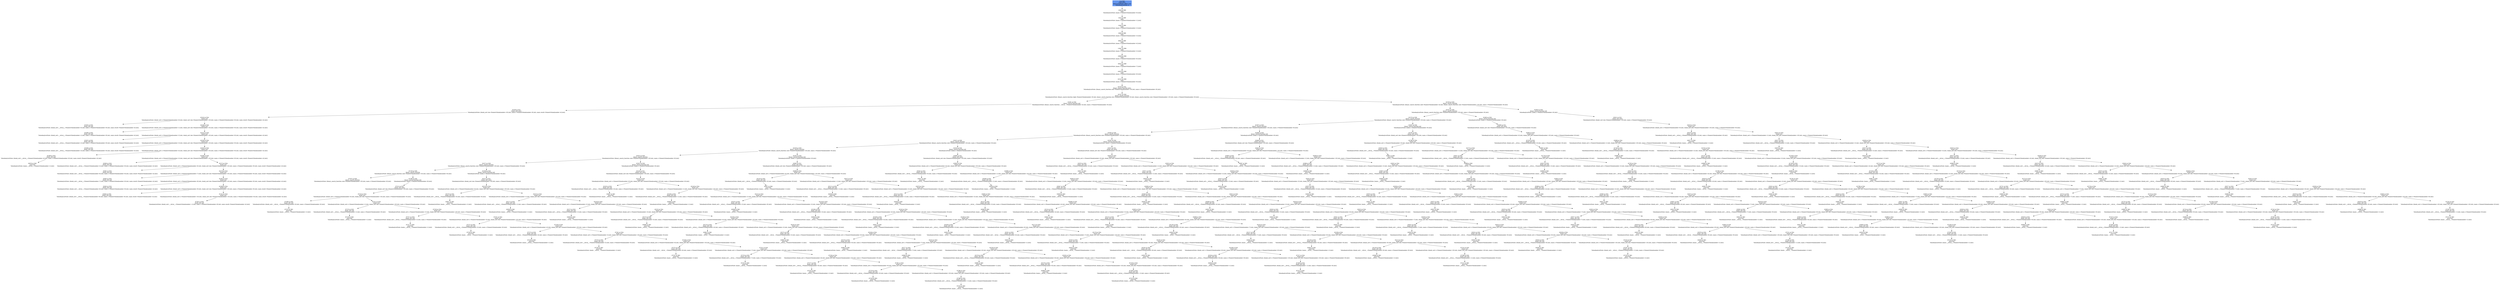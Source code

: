 digraph ARG {
node [style="filled" shape="box" color="white"]
4 [fillcolor="cornflowerblue" label="4 @ N63\nmain entry\nAbstractionState: ABS0: true\n ValueAnalysisState: []\n" id="4"]
1004 [label="1004 @ N89\nmain\nValueAnalysisState: [main::i=NumericValue[number=0] (int)]\n" id="1004"]
2432 [label="2432 @ N89\nmain\nValueAnalysisState: [main::i=NumericValue[number=1] (int)]\n" id="2432"]
3340 [label="3340 @ N89\nmain\nValueAnalysisState: [main::i=NumericValue[number=2] (int)]\n" id="3340"]
5094 [label="5094 @ N89\nmain\nValueAnalysisState: [main::i=NumericValue[number=3] (int)]\n" id="5094"]
8093 [label="8093 @ N89\nmain\nValueAnalysisState: [main::i=NumericValue[number=4] (int)]\n" id="8093"]
12847 [label="12847 @ N89\nmain\nValueAnalysisState: [main::i=NumericValue[number=5] (int)]\n" id="12847"]
19938 [label="19938 @ N89\nmain\nValueAnalysisState: [main::i=NumericValue[number=6] (int)]\n" id="19938"]
30032 [label="30032 @ N89\nmain\nValueAnalysisState: [main::i=NumericValue[number=7] (int)]\n" id="30032"]
43879 [label="43879 @ N89\nmain\nValueAnalysisState: [main::i=NumericValue[number=8] (int)]\n" id="43879"]
62313 [label="62313 @ N89\nmain\nValueAnalysisState: [main::i=NumericValue[number=9] (int)]\n" id="62313"]
62316 [label="62316 @ N31\nbinary_search_function entry\nValueAnalysisState: [binary_search_function::size=NumericValue[number=10] (int), main::i=NumericValue[number=9] (int)]\n" id="62316"]
62321 [label="62321 @ N36\nbinary_search_function\nValueAnalysisState: [binary_search_function::high=NumericValue[number=9] (int), binary_search_function::low=NumericValue[number=0] (int), binary_search_function::size=NumericValue[number=10] (int), main::i=NumericValue[number=9] (int)]\n" id="62321"]
62491 [label="62491 @ N30\nbinary_search_function exit\nValueAnalysisState: [binary_search_function::__retval__=NumericValue[number=4] (int), main::i=NumericValue[number=9] (int)]\n" id="62491"]
62540 [label="62540 @ N51\ndumb_sort entry\nValueAnalysisState: [dumb_sort::len=NumericValue[number=10] (int), main::i=NumericValue[number=9] (int), main::result=NumericValue[number=4] (int)]\n" id="62540"]
62543 [label="62543 @ N54\ndumb_sort\nValueAnalysisState: [dumb_sort::i=NumericValue[number=0] (int), dumb_sort::len=NumericValue[number=10] (int), main::i=NumericValue[number=9] (int), main::result=NumericValue[number=4] (int)]\n" id="62543"]
62595 [label="62595 @ N50\ndumb_sort exit\nValueAnalysisState: [dumb_sort::__retval__=NumericValue[number=0] (int), main::i=NumericValue[number=9] (int), main::result=NumericValue[number=4] (int)]\n" id="62595"]
62548 [label="62548 @ N54\ndumb_sort\nValueAnalysisState: [dumb_sort::i=NumericValue[number=1] (int), dumb_sort::len=NumericValue[number=10] (int), main::i=NumericValue[number=9] (int), main::result=NumericValue[number=4] (int)]\n" id="62548"]
62596 [label="62596 @ N50\ndumb_sort exit\nValueAnalysisState: [dumb_sort::__retval__=NumericValue[number=1] (int), main::i=NumericValue[number=9] (int), main::result=NumericValue[number=4] (int)]\n" id="62596"]
62553 [label="62553 @ N54\ndumb_sort\nValueAnalysisState: [dumb_sort::i=NumericValue[number=2] (int), dumb_sort::len=NumericValue[number=10] (int), main::i=NumericValue[number=9] (int), main::result=NumericValue[number=4] (int)]\n" id="62553"]
62597 [label="62597 @ N50\ndumb_sort exit\nValueAnalysisState: [dumb_sort::__retval__=NumericValue[number=2] (int), main::i=NumericValue[number=9] (int), main::result=NumericValue[number=4] (int)]\n" id="62597"]
62558 [label="62558 @ N54\ndumb_sort\nValueAnalysisState: [dumb_sort::i=NumericValue[number=3] (int), dumb_sort::len=NumericValue[number=10] (int), main::i=NumericValue[number=9] (int), main::result=NumericValue[number=4] (int)]\n" id="62558"]
62598 [label="62598 @ N50\ndumb_sort exit\nValueAnalysisState: [dumb_sort::__retval__=NumericValue[number=3] (int), main::i=NumericValue[number=9] (int), main::result=NumericValue[number=4] (int)]\n" id="62598"]
62563 [label="62563 @ N54\ndumb_sort\nValueAnalysisState: [dumb_sort::i=NumericValue[number=4] (int), dumb_sort::len=NumericValue[number=10] (int), main::i=NumericValue[number=9] (int), main::result=NumericValue[number=4] (int)]\n" id="62563"]
62599 [label="62599 @ N50\ndumb_sort exit\nValueAnalysisState: [dumb_sort::__retval__=NumericValue[number=4] (int), main::i=NumericValue[number=9] (int), main::result=NumericValue[number=4] (int)]\n" id="62599"]
63876 [label="63876 @ N62\nmain exit\nValueAnalysisState: [main::__retval__=NumericValue[number=1] (int)]\n" id="63876"]
62568 [label="62568 @ N54\ndumb_sort\nValueAnalysisState: [dumb_sort::i=NumericValue[number=5] (int), dumb_sort::len=NumericValue[number=10] (int), main::i=NumericValue[number=9] (int), main::result=NumericValue[number=4] (int)]\n" id="62568"]
62600 [label="62600 @ N50\ndumb_sort exit\nValueAnalysisState: [dumb_sort::__retval__=NumericValue[number=5] (int), main::i=NumericValue[number=9] (int), main::result=NumericValue[number=4] (int)]\n" id="62600"]
62573 [label="62573 @ N54\ndumb_sort\nValueAnalysisState: [dumb_sort::i=NumericValue[number=6] (int), dumb_sort::len=NumericValue[number=10] (int), main::i=NumericValue[number=9] (int), main::result=NumericValue[number=4] (int)]\n" id="62573"]
62601 [label="62601 @ N50\ndumb_sort exit\nValueAnalysisState: [dumb_sort::__retval__=NumericValue[number=6] (int), main::i=NumericValue[number=9] (int), main::result=NumericValue[number=4] (int)]\n" id="62601"]
62578 [label="62578 @ N54\ndumb_sort\nValueAnalysisState: [dumb_sort::i=NumericValue[number=7] (int), dumb_sort::len=NumericValue[number=10] (int), main::i=NumericValue[number=9] (int), main::result=NumericValue[number=4] (int)]\n" id="62578"]
62602 [label="62602 @ N50\ndumb_sort exit\nValueAnalysisState: [dumb_sort::__retval__=NumericValue[number=7] (int), main::i=NumericValue[number=9] (int), main::result=NumericValue[number=4] (int)]\n" id="62602"]
62583 [label="62583 @ N54\ndumb_sort\nValueAnalysisState: [dumb_sort::i=NumericValue[number=8] (int), dumb_sort::len=NumericValue[number=10] (int), main::i=NumericValue[number=9] (int), main::result=NumericValue[number=4] (int)]\n" id="62583"]
62603 [label="62603 @ N50\ndumb_sort exit\nValueAnalysisState: [dumb_sort::__retval__=NumericValue[number=8] (int), main::i=NumericValue[number=9] (int), main::result=NumericValue[number=4] (int)]\n" id="62603"]
62588 [label="62588 @ N54\ndumb_sort\nValueAnalysisState: [dumb_sort::i=NumericValue[number=9] (int), dumb_sort::len=NumericValue[number=10] (int), main::i=NumericValue[number=9] (int), main::result=NumericValue[number=4] (int)]\n" id="62588"]
62604 [label="62604 @ N50\ndumb_sort exit\nValueAnalysisState: [dumb_sort::__retval__=NumericValue[number=9] (int), main::i=NumericValue[number=9] (int), main::result=NumericValue[number=4] (int)]\n" id="62604"]
87241 [label="87241 @ N54\ndumb_sort\nValueAnalysisState: [dumb_sort::i=NumericValue[number=10] (int), dumb_sort::len=NumericValue[number=10] (int), main::i=NumericValue[number=9] (int), main::result=NumericValue[number=4] (int)]\n" id="87241"]
87281 [label="87281 @ N50\ndumb_sort exit\nValueAnalysisState: [dumb_sort::__retval__=NumericValue[number=-1] (int), main::i=NumericValue[number=9] (int), main::result=NumericValue[number=4] (int)]\n" id="87281"]
62336 [label="62336 @ N36\nbinary_search_function\nValueAnalysisState: [binary_search_function::mid=NumericValue[number=4] (int), binary_search_function::size=NumericValue[number=10] (int), main::i=NumericValue[number=9] (int)]\n" id="62336"]
62353 [label="62353 @ N36\nbinary_search_function\nValueAnalysisState: [binary_search_function::size=NumericValue[number=10] (int), main::i=NumericValue[number=9] (int)]\n" id="62353"]
62370 [label="62370 @ N36\nbinary_search_function\nValueAnalysisState: [binary_search_function::size=NumericValue[number=10] (int), main::i=NumericValue[number=9] (int)]\n" id="62370"]
62387 [label="62387 @ N36\nbinary_search_function\nValueAnalysisState: [binary_search_function::size=NumericValue[number=10] (int), main::i=NumericValue[number=9] (int)]\n" id="62387"]
62404 [label="62404 @ N36\nbinary_search_function\nValueAnalysisState: [binary_search_function::size=NumericValue[number=10] (int), main::i=NumericValue[number=9] (int)]\n" id="62404"]
62421 [label="62421 @ N36\nbinary_search_function\nValueAnalysisState: [binary_search_function::size=NumericValue[number=10] (int), main::i=NumericValue[number=9] (int)]\n" id="62421"]
62438 [label="62438 @ N36\nbinary_search_function\nValueAnalysisState: [binary_search_function::size=NumericValue[number=10] (int), main::i=NumericValue[number=9] (int)]\n" id="62438"]
62455 [label="62455 @ N36\nbinary_search_function\nValueAnalysisState: [binary_search_function::size=NumericValue[number=10] (int), main::i=NumericValue[number=9] (int)]\n" id="62455"]
62472 [label="62472 @ N36\nbinary_search_function\nValueAnalysisState: [binary_search_function::size=NumericValue[number=10] (int), main::i=NumericValue[number=9] (int)]\n" id="62472"]
87239 [label="87239 @ N36\nbinary_search_function\nValueAnalysisState: [binary_search_function::size=NumericValue[number=10] (int), main::i=NumericValue[number=9] (int)]\n" id="87239"]
87297 [label="87297 @ N36\nbinary_search_function\nValueAnalysisState: [binary_search_function::size=NumericValue[number=10] (int), main::i=NumericValue[number=9] (int)]\n" id="87297"]
87299 [label="87299 @ N30\nbinary_search_function exit\nValueAnalysisState: [main::i=NumericValue[number=9] (int)]\n" id="87299"]
87313 [label="87313 @ N51\ndumb_sort entry\nValueAnalysisState: [dumb_sort::len=NumericValue[number=10] (int), main::i=NumericValue[number=9] (int)]\n" id="87313"]
87316 [label="87316 @ N54\ndumb_sort\nValueAnalysisState: [dumb_sort::i=NumericValue[number=0] (int), dumb_sort::len=NumericValue[number=10] (int), main::i=NumericValue[number=9] (int)]\n" id="87316"]
87369 [label="87369 @ N50\ndumb_sort exit\nValueAnalysisState: [dumb_sort::__retval__=NumericValue[number=0] (int), main::i=NumericValue[number=9] (int)]\n" id="87369"]
87525 [label="87525 @ N62\nmain exit\nValueAnalysisState: [main::__retval__=NumericValue[number=1] (int)]\n" id="87525"]
87321 [label="87321 @ N54\ndumb_sort\nValueAnalysisState: [dumb_sort::i=NumericValue[number=1] (int), dumb_sort::len=NumericValue[number=10] (int), main::i=NumericValue[number=9] (int)]\n" id="87321"]
87370 [label="87370 @ N50\ndumb_sort exit\nValueAnalysisState: [dumb_sort::__retval__=NumericValue[number=1] (int), main::i=NumericValue[number=9] (int)]\n" id="87370"]
87526 [label="87526 @ N62\nmain exit\nValueAnalysisState: [main::__retval__=NumericValue[number=1] (int)]\n" id="87526"]
87326 [label="87326 @ N54\ndumb_sort\nValueAnalysisState: [dumb_sort::i=NumericValue[number=2] (int), dumb_sort::len=NumericValue[number=10] (int), main::i=NumericValue[number=9] (int)]\n" id="87326"]
87371 [label="87371 @ N50\ndumb_sort exit\nValueAnalysisState: [dumb_sort::__retval__=NumericValue[number=2] (int), main::i=NumericValue[number=9] (int)]\n" id="87371"]
87527 [label="87527 @ N62\nmain exit\nValueAnalysisState: [main::__retval__=NumericValue[number=1] (int)]\n" id="87527"]
87331 [label="87331 @ N54\ndumb_sort\nValueAnalysisState: [dumb_sort::i=NumericValue[number=3] (int), dumb_sort::len=NumericValue[number=10] (int), main::i=NumericValue[number=9] (int)]\n" id="87331"]
87372 [label="87372 @ N50\ndumb_sort exit\nValueAnalysisState: [dumb_sort::__retval__=NumericValue[number=3] (int), main::i=NumericValue[number=9] (int)]\n" id="87372"]
87528 [label="87528 @ N62\nmain exit\nValueAnalysisState: [main::__retval__=NumericValue[number=1] (int)]\n" id="87528"]
87336 [label="87336 @ N54\ndumb_sort\nValueAnalysisState: [dumb_sort::i=NumericValue[number=4] (int), dumb_sort::len=NumericValue[number=10] (int), main::i=NumericValue[number=9] (int)]\n" id="87336"]
87373 [label="87373 @ N50\ndumb_sort exit\nValueAnalysisState: [dumb_sort::__retval__=NumericValue[number=4] (int), main::i=NumericValue[number=9] (int)]\n" id="87373"]
87529 [label="87529 @ N62\nmain exit\nValueAnalysisState: [main::__retval__=NumericValue[number=1] (int)]\n" id="87529"]
87341 [label="87341 @ N54\ndumb_sort\nValueAnalysisState: [dumb_sort::i=NumericValue[number=5] (int), dumb_sort::len=NumericValue[number=10] (int), main::i=NumericValue[number=9] (int)]\n" id="87341"]
87374 [label="87374 @ N50\ndumb_sort exit\nValueAnalysisState: [dumb_sort::__retval__=NumericValue[number=5] (int), main::i=NumericValue[number=9] (int)]\n" id="87374"]
87530 [label="87530 @ N62\nmain exit\nValueAnalysisState: [main::__retval__=NumericValue[number=1] (int)]\n" id="87530"]
87346 [label="87346 @ N54\ndumb_sort\nValueAnalysisState: [dumb_sort::i=NumericValue[number=6] (int), dumb_sort::len=NumericValue[number=10] (int), main::i=NumericValue[number=9] (int)]\n" id="87346"]
87375 [label="87375 @ N50\ndumb_sort exit\nValueAnalysisState: [dumb_sort::__retval__=NumericValue[number=6] (int), main::i=NumericValue[number=9] (int)]\n" id="87375"]
87531 [label="87531 @ N62\nmain exit\nValueAnalysisState: [main::__retval__=NumericValue[number=1] (int)]\n" id="87531"]
87351 [label="87351 @ N54\ndumb_sort\nValueAnalysisState: [dumb_sort::i=NumericValue[number=7] (int), dumb_sort::len=NumericValue[number=10] (int), main::i=NumericValue[number=9] (int)]\n" id="87351"]
87376 [label="87376 @ N50\ndumb_sort exit\nValueAnalysisState: [dumb_sort::__retval__=NumericValue[number=7] (int), main::i=NumericValue[number=9] (int)]\n" id="87376"]
87532 [label="87532 @ N62\nmain exit\nValueAnalysisState: [main::__retval__=NumericValue[number=1] (int)]\n" id="87532"]
87356 [label="87356 @ N54\ndumb_sort\nValueAnalysisState: [dumb_sort::i=NumericValue[number=8] (int), dumb_sort::len=NumericValue[number=10] (int), main::i=NumericValue[number=9] (int)]\n" id="87356"]
87377 [label="87377 @ N50\ndumb_sort exit\nValueAnalysisState: [dumb_sort::__retval__=NumericValue[number=8] (int), main::i=NumericValue[number=9] (int)]\n" id="87377"]
87533 [label="87533 @ N62\nmain exit\nValueAnalysisState: [main::__retval__=NumericValue[number=1] (int)]\n" id="87533"]
87361 [label="87361 @ N54\ndumb_sort\nValueAnalysisState: [dumb_sort::i=NumericValue[number=9] (int), dumb_sort::len=NumericValue[number=10] (int), main::i=NumericValue[number=9] (int)]\n" id="87361"]
87378 [label="87378 @ N50\ndumb_sort exit\nValueAnalysisState: [dumb_sort::__retval__=NumericValue[number=9] (int), main::i=NumericValue[number=9] (int)]\n" id="87378"]
87534 [label="87534 @ N62\nmain exit\nValueAnalysisState: [main::__retval__=NumericValue[number=1] (int)]\n" id="87534"]
87366 [label="87366 @ N54\ndumb_sort\nValueAnalysisState: [dumb_sort::i=NumericValue[number=10] (int), dumb_sort::len=NumericValue[number=10] (int), main::i=NumericValue[number=9] (int)]\n" id="87366"]
87368 [label="87368 @ N50\ndumb_sort exit\nValueAnalysisState: [dumb_sort::__retval__=NumericValue[number=-1] (int), main::i=NumericValue[number=9] (int)]\n" id="87368"]
87524 [label="87524 @ N62\nmain exit\nValueAnalysisState: [main::__retval__=NumericValue[number=1] (int)]\n" id="87524"]
62509 [label="62509 @ N30\nbinary_search_function exit\nValueAnalysisState: [main::i=NumericValue[number=9] (int)]\n" id="62509"]
63215 [label="63215 @ N51\ndumb_sort entry\nValueAnalysisState: [dumb_sort::len=NumericValue[number=10] (int), main::i=NumericValue[number=9] (int)]\n" id="63215"]
63218 [label="63218 @ N54\ndumb_sort\nValueAnalysisState: [dumb_sort::i=NumericValue[number=0] (int), dumb_sort::len=NumericValue[number=10] (int), main::i=NumericValue[number=9] (int)]\n" id="63218"]
63270 [label="63270 @ N50\ndumb_sort exit\nValueAnalysisState: [dumb_sort::__retval__=NumericValue[number=0] (int), main::i=NumericValue[number=9] (int)]\n" id="63270"]
63957 [label="63957 @ N62\nmain exit\nValueAnalysisState: [main::__retval__=NumericValue[number=1] (int)]\n" id="63957"]
63223 [label="63223 @ N54\ndumb_sort\nValueAnalysisState: [dumb_sort::i=NumericValue[number=1] (int), dumb_sort::len=NumericValue[number=10] (int), main::i=NumericValue[number=9] (int)]\n" id="63223"]
63271 [label="63271 @ N50\ndumb_sort exit\nValueAnalysisState: [dumb_sort::__retval__=NumericValue[number=1] (int), main::i=NumericValue[number=9] (int)]\n" id="63271"]
63958 [label="63958 @ N62\nmain exit\nValueAnalysisState: [main::__retval__=NumericValue[number=1] (int)]\n" id="63958"]
63228 [label="63228 @ N54\ndumb_sort\nValueAnalysisState: [dumb_sort::i=NumericValue[number=2] (int), dumb_sort::len=NumericValue[number=10] (int), main::i=NumericValue[number=9] (int)]\n" id="63228"]
63272 [label="63272 @ N50\ndumb_sort exit\nValueAnalysisState: [dumb_sort::__retval__=NumericValue[number=2] (int), main::i=NumericValue[number=9] (int)]\n" id="63272"]
63959 [label="63959 @ N62\nmain exit\nValueAnalysisState: [main::__retval__=NumericValue[number=1] (int)]\n" id="63959"]
63233 [label="63233 @ N54\ndumb_sort\nValueAnalysisState: [dumb_sort::i=NumericValue[number=3] (int), dumb_sort::len=NumericValue[number=10] (int), main::i=NumericValue[number=9] (int)]\n" id="63233"]
63273 [label="63273 @ N50\ndumb_sort exit\nValueAnalysisState: [dumb_sort::__retval__=NumericValue[number=3] (int), main::i=NumericValue[number=9] (int)]\n" id="63273"]
63960 [label="63960 @ N62\nmain exit\nValueAnalysisState: [main::__retval__=NumericValue[number=1] (int)]\n" id="63960"]
63238 [label="63238 @ N54\ndumb_sort\nValueAnalysisState: [dumb_sort::i=NumericValue[number=4] (int), dumb_sort::len=NumericValue[number=10] (int), main::i=NumericValue[number=9] (int)]\n" id="63238"]
63274 [label="63274 @ N50\ndumb_sort exit\nValueAnalysisState: [dumb_sort::__retval__=NumericValue[number=4] (int), main::i=NumericValue[number=9] (int)]\n" id="63274"]
63961 [label="63961 @ N62\nmain exit\nValueAnalysisState: [main::__retval__=NumericValue[number=1] (int)]\n" id="63961"]
63243 [label="63243 @ N54\ndumb_sort\nValueAnalysisState: [dumb_sort::i=NumericValue[number=5] (int), dumb_sort::len=NumericValue[number=10] (int), main::i=NumericValue[number=9] (int)]\n" id="63243"]
63275 [label="63275 @ N50\ndumb_sort exit\nValueAnalysisState: [dumb_sort::__retval__=NumericValue[number=5] (int), main::i=NumericValue[number=9] (int)]\n" id="63275"]
63962 [label="63962 @ N62\nmain exit\nValueAnalysisState: [main::__retval__=NumericValue[number=1] (int)]\n" id="63962"]
63248 [label="63248 @ N54\ndumb_sort\nValueAnalysisState: [dumb_sort::i=NumericValue[number=6] (int), dumb_sort::len=NumericValue[number=10] (int), main::i=NumericValue[number=9] (int)]\n" id="63248"]
63276 [label="63276 @ N50\ndumb_sort exit\nValueAnalysisState: [dumb_sort::__retval__=NumericValue[number=6] (int), main::i=NumericValue[number=9] (int)]\n" id="63276"]
63963 [label="63963 @ N62\nmain exit\nValueAnalysisState: [main::__retval__=NumericValue[number=1] (int)]\n" id="63963"]
63253 [label="63253 @ N54\ndumb_sort\nValueAnalysisState: [dumb_sort::i=NumericValue[number=7] (int), dumb_sort::len=NumericValue[number=10] (int), main::i=NumericValue[number=9] (int)]\n" id="63253"]
63277 [label="63277 @ N50\ndumb_sort exit\nValueAnalysisState: [dumb_sort::__retval__=NumericValue[number=7] (int), main::i=NumericValue[number=9] (int)]\n" id="63277"]
63964 [label="63964 @ N62\nmain exit\nValueAnalysisState: [main::__retval__=NumericValue[number=1] (int)]\n" id="63964"]
63258 [label="63258 @ N54\ndumb_sort\nValueAnalysisState: [dumb_sort::i=NumericValue[number=8] (int), dumb_sort::len=NumericValue[number=10] (int), main::i=NumericValue[number=9] (int)]\n" id="63258"]
63278 [label="63278 @ N50\ndumb_sort exit\nValueAnalysisState: [dumb_sort::__retval__=NumericValue[number=8] (int), main::i=NumericValue[number=9] (int)]\n" id="63278"]
63965 [label="63965 @ N62\nmain exit\nValueAnalysisState: [main::__retval__=NumericValue[number=1] (int)]\n" id="63965"]
63263 [label="63263 @ N54\ndumb_sort\nValueAnalysisState: [dumb_sort::i=NumericValue[number=9] (int), dumb_sort::len=NumericValue[number=10] (int), main::i=NumericValue[number=9] (int)]\n" id="63263"]
63279 [label="63279 @ N50\ndumb_sort exit\nValueAnalysisState: [dumb_sort::__retval__=NumericValue[number=9] (int), main::i=NumericValue[number=9] (int)]\n" id="63279"]
63966 [label="63966 @ N62\nmain exit\nValueAnalysisState: [main::__retval__=NumericValue[number=1] (int)]\n" id="63966"]
87259 [label="87259 @ N54\ndumb_sort\nValueAnalysisState: [dumb_sort::i=NumericValue[number=10] (int), dumb_sort::len=NumericValue[number=10] (int), main::i=NumericValue[number=9] (int)]\n" id="87259"]
87290 [label="87290 @ N50\ndumb_sort exit\nValueAnalysisState: [dumb_sort::__retval__=NumericValue[number=-1] (int), main::i=NumericValue[number=9] (int)]\n" id="87290"]
87523 [label="87523 @ N62\nmain exit\nValueAnalysisState: [main::__retval__=NumericValue[number=1] (int)]\n" id="87523"]
62507 [label="62507 @ N30\nbinary_search_function exit\nValueAnalysisState: [main::i=NumericValue[number=9] (int)]\n" id="62507"]
63140 [label="63140 @ N51\ndumb_sort entry\nValueAnalysisState: [dumb_sort::len=NumericValue[number=10] (int), main::i=NumericValue[number=9] (int)]\n" id="63140"]
63143 [label="63143 @ N54\ndumb_sort\nValueAnalysisState: [dumb_sort::i=NumericValue[number=0] (int), dumb_sort::len=NumericValue[number=10] (int), main::i=NumericValue[number=9] (int)]\n" id="63143"]
63195 [label="63195 @ N50\ndumb_sort exit\nValueAnalysisState: [dumb_sort::__retval__=NumericValue[number=0] (int), main::i=NumericValue[number=9] (int)]\n" id="63195"]
63947 [label="63947 @ N62\nmain exit\nValueAnalysisState: [main::__retval__=NumericValue[number=1] (int)]\n" id="63947"]
63148 [label="63148 @ N54\ndumb_sort\nValueAnalysisState: [dumb_sort::i=NumericValue[number=1] (int), dumb_sort::len=NumericValue[number=10] (int), main::i=NumericValue[number=9] (int)]\n" id="63148"]
63196 [label="63196 @ N50\ndumb_sort exit\nValueAnalysisState: [dumb_sort::__retval__=NumericValue[number=1] (int), main::i=NumericValue[number=9] (int)]\n" id="63196"]
63948 [label="63948 @ N62\nmain exit\nValueAnalysisState: [main::__retval__=NumericValue[number=1] (int)]\n" id="63948"]
63153 [label="63153 @ N54\ndumb_sort\nValueAnalysisState: [dumb_sort::i=NumericValue[number=2] (int), dumb_sort::len=NumericValue[number=10] (int), main::i=NumericValue[number=9] (int)]\n" id="63153"]
63197 [label="63197 @ N50\ndumb_sort exit\nValueAnalysisState: [dumb_sort::__retval__=NumericValue[number=2] (int), main::i=NumericValue[number=9] (int)]\n" id="63197"]
63949 [label="63949 @ N62\nmain exit\nValueAnalysisState: [main::__retval__=NumericValue[number=1] (int)]\n" id="63949"]
63158 [label="63158 @ N54\ndumb_sort\nValueAnalysisState: [dumb_sort::i=NumericValue[number=3] (int), dumb_sort::len=NumericValue[number=10] (int), main::i=NumericValue[number=9] (int)]\n" id="63158"]
63198 [label="63198 @ N50\ndumb_sort exit\nValueAnalysisState: [dumb_sort::__retval__=NumericValue[number=3] (int), main::i=NumericValue[number=9] (int)]\n" id="63198"]
63950 [label="63950 @ N62\nmain exit\nValueAnalysisState: [main::__retval__=NumericValue[number=1] (int)]\n" id="63950"]
63163 [label="63163 @ N54\ndumb_sort\nValueAnalysisState: [dumb_sort::i=NumericValue[number=4] (int), dumb_sort::len=NumericValue[number=10] (int), main::i=NumericValue[number=9] (int)]\n" id="63163"]
63199 [label="63199 @ N50\ndumb_sort exit\nValueAnalysisState: [dumb_sort::__retval__=NumericValue[number=4] (int), main::i=NumericValue[number=9] (int)]\n" id="63199"]
63951 [label="63951 @ N62\nmain exit\nValueAnalysisState: [main::__retval__=NumericValue[number=1] (int)]\n" id="63951"]
63168 [label="63168 @ N54\ndumb_sort\nValueAnalysisState: [dumb_sort::i=NumericValue[number=5] (int), dumb_sort::len=NumericValue[number=10] (int), main::i=NumericValue[number=9] (int)]\n" id="63168"]
63200 [label="63200 @ N50\ndumb_sort exit\nValueAnalysisState: [dumb_sort::__retval__=NumericValue[number=5] (int), main::i=NumericValue[number=9] (int)]\n" id="63200"]
63952 [label="63952 @ N62\nmain exit\nValueAnalysisState: [main::__retval__=NumericValue[number=1] (int)]\n" id="63952"]
63173 [label="63173 @ N54\ndumb_sort\nValueAnalysisState: [dumb_sort::i=NumericValue[number=6] (int), dumb_sort::len=NumericValue[number=10] (int), main::i=NumericValue[number=9] (int)]\n" id="63173"]
63201 [label="63201 @ N50\ndumb_sort exit\nValueAnalysisState: [dumb_sort::__retval__=NumericValue[number=6] (int), main::i=NumericValue[number=9] (int)]\n" id="63201"]
63953 [label="63953 @ N62\nmain exit\nValueAnalysisState: [main::__retval__=NumericValue[number=1] (int)]\n" id="63953"]
63178 [label="63178 @ N54\ndumb_sort\nValueAnalysisState: [dumb_sort::i=NumericValue[number=7] (int), dumb_sort::len=NumericValue[number=10] (int), main::i=NumericValue[number=9] (int)]\n" id="63178"]
63202 [label="63202 @ N50\ndumb_sort exit\nValueAnalysisState: [dumb_sort::__retval__=NumericValue[number=7] (int), main::i=NumericValue[number=9] (int)]\n" id="63202"]
63954 [label="63954 @ N62\nmain exit\nValueAnalysisState: [main::__retval__=NumericValue[number=1] (int)]\n" id="63954"]
63183 [label="63183 @ N54\ndumb_sort\nValueAnalysisState: [dumb_sort::i=NumericValue[number=8] (int), dumb_sort::len=NumericValue[number=10] (int), main::i=NumericValue[number=9] (int)]\n" id="63183"]
63203 [label="63203 @ N50\ndumb_sort exit\nValueAnalysisState: [dumb_sort::__retval__=NumericValue[number=8] (int), main::i=NumericValue[number=9] (int)]\n" id="63203"]
63955 [label="63955 @ N62\nmain exit\nValueAnalysisState: [main::__retval__=NumericValue[number=1] (int)]\n" id="63955"]
63188 [label="63188 @ N54\ndumb_sort\nValueAnalysisState: [dumb_sort::i=NumericValue[number=9] (int), dumb_sort::len=NumericValue[number=10] (int), main::i=NumericValue[number=9] (int)]\n" id="63188"]
63204 [label="63204 @ N50\ndumb_sort exit\nValueAnalysisState: [dumb_sort::__retval__=NumericValue[number=9] (int), main::i=NumericValue[number=9] (int)]\n" id="63204"]
63956 [label="63956 @ N62\nmain exit\nValueAnalysisState: [main::__retval__=NumericValue[number=1] (int)]\n" id="63956"]
87257 [label="87257 @ N54\ndumb_sort\nValueAnalysisState: [dumb_sort::i=NumericValue[number=10] (int), dumb_sort::len=NumericValue[number=10] (int), main::i=NumericValue[number=9] (int)]\n" id="87257"]
87289 [label="87289 @ N50\ndumb_sort exit\nValueAnalysisState: [dumb_sort::__retval__=NumericValue[number=-1] (int), main::i=NumericValue[number=9] (int)]\n" id="87289"]
87522 [label="87522 @ N62\nmain exit\nValueAnalysisState: [main::__retval__=NumericValue[number=1] (int)]\n" id="87522"]
62505 [label="62505 @ N30\nbinary_search_function exit\nValueAnalysisState: [main::i=NumericValue[number=9] (int)]\n" id="62505"]
63065 [label="63065 @ N51\ndumb_sort entry\nValueAnalysisState: [dumb_sort::len=NumericValue[number=10] (int), main::i=NumericValue[number=9] (int)]\n" id="63065"]
63068 [label="63068 @ N54\ndumb_sort\nValueAnalysisState: [dumb_sort::i=NumericValue[number=0] (int), dumb_sort::len=NumericValue[number=10] (int), main::i=NumericValue[number=9] (int)]\n" id="63068"]
63120 [label="63120 @ N50\ndumb_sort exit\nValueAnalysisState: [dumb_sort::__retval__=NumericValue[number=0] (int), main::i=NumericValue[number=9] (int)]\n" id="63120"]
63937 [label="63937 @ N62\nmain exit\nValueAnalysisState: [main::__retval__=NumericValue[number=1] (int)]\n" id="63937"]
63073 [label="63073 @ N54\ndumb_sort\nValueAnalysisState: [dumb_sort::i=NumericValue[number=1] (int), dumb_sort::len=NumericValue[number=10] (int), main::i=NumericValue[number=9] (int)]\n" id="63073"]
63121 [label="63121 @ N50\ndumb_sort exit\nValueAnalysisState: [dumb_sort::__retval__=NumericValue[number=1] (int), main::i=NumericValue[number=9] (int)]\n" id="63121"]
63938 [label="63938 @ N62\nmain exit\nValueAnalysisState: [main::__retval__=NumericValue[number=1] (int)]\n" id="63938"]
63078 [label="63078 @ N54\ndumb_sort\nValueAnalysisState: [dumb_sort::i=NumericValue[number=2] (int), dumb_sort::len=NumericValue[number=10] (int), main::i=NumericValue[number=9] (int)]\n" id="63078"]
63122 [label="63122 @ N50\ndumb_sort exit\nValueAnalysisState: [dumb_sort::__retval__=NumericValue[number=2] (int), main::i=NumericValue[number=9] (int)]\n" id="63122"]
63939 [label="63939 @ N62\nmain exit\nValueAnalysisState: [main::__retval__=NumericValue[number=1] (int)]\n" id="63939"]
63083 [label="63083 @ N54\ndumb_sort\nValueAnalysisState: [dumb_sort::i=NumericValue[number=3] (int), dumb_sort::len=NumericValue[number=10] (int), main::i=NumericValue[number=9] (int)]\n" id="63083"]
63123 [label="63123 @ N50\ndumb_sort exit\nValueAnalysisState: [dumb_sort::__retval__=NumericValue[number=3] (int), main::i=NumericValue[number=9] (int)]\n" id="63123"]
63940 [label="63940 @ N62\nmain exit\nValueAnalysisState: [main::__retval__=NumericValue[number=1] (int)]\n" id="63940"]
63088 [label="63088 @ N54\ndumb_sort\nValueAnalysisState: [dumb_sort::i=NumericValue[number=4] (int), dumb_sort::len=NumericValue[number=10] (int), main::i=NumericValue[number=9] (int)]\n" id="63088"]
63124 [label="63124 @ N50\ndumb_sort exit\nValueAnalysisState: [dumb_sort::__retval__=NumericValue[number=4] (int), main::i=NumericValue[number=9] (int)]\n" id="63124"]
63941 [label="63941 @ N62\nmain exit\nValueAnalysisState: [main::__retval__=NumericValue[number=1] (int)]\n" id="63941"]
63093 [label="63093 @ N54\ndumb_sort\nValueAnalysisState: [dumb_sort::i=NumericValue[number=5] (int), dumb_sort::len=NumericValue[number=10] (int), main::i=NumericValue[number=9] (int)]\n" id="63093"]
63125 [label="63125 @ N50\ndumb_sort exit\nValueAnalysisState: [dumb_sort::__retval__=NumericValue[number=5] (int), main::i=NumericValue[number=9] (int)]\n" id="63125"]
63942 [label="63942 @ N62\nmain exit\nValueAnalysisState: [main::__retval__=NumericValue[number=1] (int)]\n" id="63942"]
63098 [label="63098 @ N54\ndumb_sort\nValueAnalysisState: [dumb_sort::i=NumericValue[number=6] (int), dumb_sort::len=NumericValue[number=10] (int), main::i=NumericValue[number=9] (int)]\n" id="63098"]
63126 [label="63126 @ N50\ndumb_sort exit\nValueAnalysisState: [dumb_sort::__retval__=NumericValue[number=6] (int), main::i=NumericValue[number=9] (int)]\n" id="63126"]
63943 [label="63943 @ N62\nmain exit\nValueAnalysisState: [main::__retval__=NumericValue[number=1] (int)]\n" id="63943"]
63103 [label="63103 @ N54\ndumb_sort\nValueAnalysisState: [dumb_sort::i=NumericValue[number=7] (int), dumb_sort::len=NumericValue[number=10] (int), main::i=NumericValue[number=9] (int)]\n" id="63103"]
63127 [label="63127 @ N50\ndumb_sort exit\nValueAnalysisState: [dumb_sort::__retval__=NumericValue[number=7] (int), main::i=NumericValue[number=9] (int)]\n" id="63127"]
63944 [label="63944 @ N62\nmain exit\nValueAnalysisState: [main::__retval__=NumericValue[number=1] (int)]\n" id="63944"]
63108 [label="63108 @ N54\ndumb_sort\nValueAnalysisState: [dumb_sort::i=NumericValue[number=8] (int), dumb_sort::len=NumericValue[number=10] (int), main::i=NumericValue[number=9] (int)]\n" id="63108"]
63128 [label="63128 @ N50\ndumb_sort exit\nValueAnalysisState: [dumb_sort::__retval__=NumericValue[number=8] (int), main::i=NumericValue[number=9] (int)]\n" id="63128"]
63945 [label="63945 @ N62\nmain exit\nValueAnalysisState: [main::__retval__=NumericValue[number=1] (int)]\n" id="63945"]
63113 [label="63113 @ N54\ndumb_sort\nValueAnalysisState: [dumb_sort::i=NumericValue[number=9] (int), dumb_sort::len=NumericValue[number=10] (int), main::i=NumericValue[number=9] (int)]\n" id="63113"]
63129 [label="63129 @ N50\ndumb_sort exit\nValueAnalysisState: [dumb_sort::__retval__=NumericValue[number=9] (int), main::i=NumericValue[number=9] (int)]\n" id="63129"]
63946 [label="63946 @ N62\nmain exit\nValueAnalysisState: [main::__retval__=NumericValue[number=1] (int)]\n" id="63946"]
87255 [label="87255 @ N54\ndumb_sort\nValueAnalysisState: [dumb_sort::i=NumericValue[number=10] (int), dumb_sort::len=NumericValue[number=10] (int), main::i=NumericValue[number=9] (int)]\n" id="87255"]
87288 [label="87288 @ N50\ndumb_sort exit\nValueAnalysisState: [dumb_sort::__retval__=NumericValue[number=-1] (int), main::i=NumericValue[number=9] (int)]\n" id="87288"]
87521 [label="87521 @ N62\nmain exit\nValueAnalysisState: [main::__retval__=NumericValue[number=1] (int)]\n" id="87521"]
62503 [label="62503 @ N30\nbinary_search_function exit\nValueAnalysisState: [main::i=NumericValue[number=9] (int)]\n" id="62503"]
62990 [label="62990 @ N51\ndumb_sort entry\nValueAnalysisState: [dumb_sort::len=NumericValue[number=10] (int), main::i=NumericValue[number=9] (int)]\n" id="62990"]
62993 [label="62993 @ N54\ndumb_sort\nValueAnalysisState: [dumb_sort::i=NumericValue[number=0] (int), dumb_sort::len=NumericValue[number=10] (int), main::i=NumericValue[number=9] (int)]\n" id="62993"]
63045 [label="63045 @ N50\ndumb_sort exit\nValueAnalysisState: [dumb_sort::__retval__=NumericValue[number=0] (int), main::i=NumericValue[number=9] (int)]\n" id="63045"]
63927 [label="63927 @ N62\nmain exit\nValueAnalysisState: [main::__retval__=NumericValue[number=1] (int)]\n" id="63927"]
62998 [label="62998 @ N54\ndumb_sort\nValueAnalysisState: [dumb_sort::i=NumericValue[number=1] (int), dumb_sort::len=NumericValue[number=10] (int), main::i=NumericValue[number=9] (int)]\n" id="62998"]
63046 [label="63046 @ N50\ndumb_sort exit\nValueAnalysisState: [dumb_sort::__retval__=NumericValue[number=1] (int), main::i=NumericValue[number=9] (int)]\n" id="63046"]
63928 [label="63928 @ N62\nmain exit\nValueAnalysisState: [main::__retval__=NumericValue[number=1] (int)]\n" id="63928"]
63003 [label="63003 @ N54\ndumb_sort\nValueAnalysisState: [dumb_sort::i=NumericValue[number=2] (int), dumb_sort::len=NumericValue[number=10] (int), main::i=NumericValue[number=9] (int)]\n" id="63003"]
63047 [label="63047 @ N50\ndumb_sort exit\nValueAnalysisState: [dumb_sort::__retval__=NumericValue[number=2] (int), main::i=NumericValue[number=9] (int)]\n" id="63047"]
63929 [label="63929 @ N62\nmain exit\nValueAnalysisState: [main::__retval__=NumericValue[number=1] (int)]\n" id="63929"]
63008 [label="63008 @ N54\ndumb_sort\nValueAnalysisState: [dumb_sort::i=NumericValue[number=3] (int), dumb_sort::len=NumericValue[number=10] (int), main::i=NumericValue[number=9] (int)]\n" id="63008"]
63048 [label="63048 @ N50\ndumb_sort exit\nValueAnalysisState: [dumb_sort::__retval__=NumericValue[number=3] (int), main::i=NumericValue[number=9] (int)]\n" id="63048"]
63930 [label="63930 @ N62\nmain exit\nValueAnalysisState: [main::__retval__=NumericValue[number=1] (int)]\n" id="63930"]
63013 [label="63013 @ N54\ndumb_sort\nValueAnalysisState: [dumb_sort::i=NumericValue[number=4] (int), dumb_sort::len=NumericValue[number=10] (int), main::i=NumericValue[number=9] (int)]\n" id="63013"]
63049 [label="63049 @ N50\ndumb_sort exit\nValueAnalysisState: [dumb_sort::__retval__=NumericValue[number=4] (int), main::i=NumericValue[number=9] (int)]\n" id="63049"]
63931 [label="63931 @ N62\nmain exit\nValueAnalysisState: [main::__retval__=NumericValue[number=1] (int)]\n" id="63931"]
63018 [label="63018 @ N54\ndumb_sort\nValueAnalysisState: [dumb_sort::i=NumericValue[number=5] (int), dumb_sort::len=NumericValue[number=10] (int), main::i=NumericValue[number=9] (int)]\n" id="63018"]
63050 [label="63050 @ N50\ndumb_sort exit\nValueAnalysisState: [dumb_sort::__retval__=NumericValue[number=5] (int), main::i=NumericValue[number=9] (int)]\n" id="63050"]
63932 [label="63932 @ N62\nmain exit\nValueAnalysisState: [main::__retval__=NumericValue[number=1] (int)]\n" id="63932"]
63023 [label="63023 @ N54\ndumb_sort\nValueAnalysisState: [dumb_sort::i=NumericValue[number=6] (int), dumb_sort::len=NumericValue[number=10] (int), main::i=NumericValue[number=9] (int)]\n" id="63023"]
63051 [label="63051 @ N50\ndumb_sort exit\nValueAnalysisState: [dumb_sort::__retval__=NumericValue[number=6] (int), main::i=NumericValue[number=9] (int)]\n" id="63051"]
63933 [label="63933 @ N62\nmain exit\nValueAnalysisState: [main::__retval__=NumericValue[number=1] (int)]\n" id="63933"]
63028 [label="63028 @ N54\ndumb_sort\nValueAnalysisState: [dumb_sort::i=NumericValue[number=7] (int), dumb_sort::len=NumericValue[number=10] (int), main::i=NumericValue[number=9] (int)]\n" id="63028"]
63052 [label="63052 @ N50\ndumb_sort exit\nValueAnalysisState: [dumb_sort::__retval__=NumericValue[number=7] (int), main::i=NumericValue[number=9] (int)]\n" id="63052"]
63934 [label="63934 @ N62\nmain exit\nValueAnalysisState: [main::__retval__=NumericValue[number=1] (int)]\n" id="63934"]
63033 [label="63033 @ N54\ndumb_sort\nValueAnalysisState: [dumb_sort::i=NumericValue[number=8] (int), dumb_sort::len=NumericValue[number=10] (int), main::i=NumericValue[number=9] (int)]\n" id="63033"]
63053 [label="63053 @ N50\ndumb_sort exit\nValueAnalysisState: [dumb_sort::__retval__=NumericValue[number=8] (int), main::i=NumericValue[number=9] (int)]\n" id="63053"]
63935 [label="63935 @ N62\nmain exit\nValueAnalysisState: [main::__retval__=NumericValue[number=1] (int)]\n" id="63935"]
63038 [label="63038 @ N54\ndumb_sort\nValueAnalysisState: [dumb_sort::i=NumericValue[number=9] (int), dumb_sort::len=NumericValue[number=10] (int), main::i=NumericValue[number=9] (int)]\n" id="63038"]
63054 [label="63054 @ N50\ndumb_sort exit\nValueAnalysisState: [dumb_sort::__retval__=NumericValue[number=9] (int), main::i=NumericValue[number=9] (int)]\n" id="63054"]
63936 [label="63936 @ N62\nmain exit\nValueAnalysisState: [main::__retval__=NumericValue[number=1] (int)]\n" id="63936"]
87253 [label="87253 @ N54\ndumb_sort\nValueAnalysisState: [dumb_sort::i=NumericValue[number=10] (int), dumb_sort::len=NumericValue[number=10] (int), main::i=NumericValue[number=9] (int)]\n" id="87253"]
87287 [label="87287 @ N50\ndumb_sort exit\nValueAnalysisState: [dumb_sort::__retval__=NumericValue[number=-1] (int), main::i=NumericValue[number=9] (int)]\n" id="87287"]
87520 [label="87520 @ N62\nmain exit\nValueAnalysisState: [main::__retval__=NumericValue[number=1] (int)]\n" id="87520"]
62501 [label="62501 @ N30\nbinary_search_function exit\nValueAnalysisState: [main::i=NumericValue[number=9] (int)]\n" id="62501"]
62915 [label="62915 @ N51\ndumb_sort entry\nValueAnalysisState: [dumb_sort::len=NumericValue[number=10] (int), main::i=NumericValue[number=9] (int)]\n" id="62915"]
62918 [label="62918 @ N54\ndumb_sort\nValueAnalysisState: [dumb_sort::i=NumericValue[number=0] (int), dumb_sort::len=NumericValue[number=10] (int), main::i=NumericValue[number=9] (int)]\n" id="62918"]
62970 [label="62970 @ N50\ndumb_sort exit\nValueAnalysisState: [dumb_sort::__retval__=NumericValue[number=0] (int), main::i=NumericValue[number=9] (int)]\n" id="62970"]
63917 [label="63917 @ N62\nmain exit\nValueAnalysisState: [main::__retval__=NumericValue[number=1] (int)]\n" id="63917"]
62923 [label="62923 @ N54\ndumb_sort\nValueAnalysisState: [dumb_sort::i=NumericValue[number=1] (int), dumb_sort::len=NumericValue[number=10] (int), main::i=NumericValue[number=9] (int)]\n" id="62923"]
62971 [label="62971 @ N50\ndumb_sort exit\nValueAnalysisState: [dumb_sort::__retval__=NumericValue[number=1] (int), main::i=NumericValue[number=9] (int)]\n" id="62971"]
63918 [label="63918 @ N62\nmain exit\nValueAnalysisState: [main::__retval__=NumericValue[number=1] (int)]\n" id="63918"]
62928 [label="62928 @ N54\ndumb_sort\nValueAnalysisState: [dumb_sort::i=NumericValue[number=2] (int), dumb_sort::len=NumericValue[number=10] (int), main::i=NumericValue[number=9] (int)]\n" id="62928"]
62972 [label="62972 @ N50\ndumb_sort exit\nValueAnalysisState: [dumb_sort::__retval__=NumericValue[number=2] (int), main::i=NumericValue[number=9] (int)]\n" id="62972"]
63919 [label="63919 @ N62\nmain exit\nValueAnalysisState: [main::__retval__=NumericValue[number=1] (int)]\n" id="63919"]
62933 [label="62933 @ N54\ndumb_sort\nValueAnalysisState: [dumb_sort::i=NumericValue[number=3] (int), dumb_sort::len=NumericValue[number=10] (int), main::i=NumericValue[number=9] (int)]\n" id="62933"]
62973 [label="62973 @ N50\ndumb_sort exit\nValueAnalysisState: [dumb_sort::__retval__=NumericValue[number=3] (int), main::i=NumericValue[number=9] (int)]\n" id="62973"]
63920 [label="63920 @ N62\nmain exit\nValueAnalysisState: [main::__retval__=NumericValue[number=1] (int)]\n" id="63920"]
62938 [label="62938 @ N54\ndumb_sort\nValueAnalysisState: [dumb_sort::i=NumericValue[number=4] (int), dumb_sort::len=NumericValue[number=10] (int), main::i=NumericValue[number=9] (int)]\n" id="62938"]
62974 [label="62974 @ N50\ndumb_sort exit\nValueAnalysisState: [dumb_sort::__retval__=NumericValue[number=4] (int), main::i=NumericValue[number=9] (int)]\n" id="62974"]
63921 [label="63921 @ N62\nmain exit\nValueAnalysisState: [main::__retval__=NumericValue[number=1] (int)]\n" id="63921"]
62943 [label="62943 @ N54\ndumb_sort\nValueAnalysisState: [dumb_sort::i=NumericValue[number=5] (int), dumb_sort::len=NumericValue[number=10] (int), main::i=NumericValue[number=9] (int)]\n" id="62943"]
62975 [label="62975 @ N50\ndumb_sort exit\nValueAnalysisState: [dumb_sort::__retval__=NumericValue[number=5] (int), main::i=NumericValue[number=9] (int)]\n" id="62975"]
63922 [label="63922 @ N62\nmain exit\nValueAnalysisState: [main::__retval__=NumericValue[number=1] (int)]\n" id="63922"]
62948 [label="62948 @ N54\ndumb_sort\nValueAnalysisState: [dumb_sort::i=NumericValue[number=6] (int), dumb_sort::len=NumericValue[number=10] (int), main::i=NumericValue[number=9] (int)]\n" id="62948"]
62976 [label="62976 @ N50\ndumb_sort exit\nValueAnalysisState: [dumb_sort::__retval__=NumericValue[number=6] (int), main::i=NumericValue[number=9] (int)]\n" id="62976"]
63923 [label="63923 @ N62\nmain exit\nValueAnalysisState: [main::__retval__=NumericValue[number=1] (int)]\n" id="63923"]
62953 [label="62953 @ N54\ndumb_sort\nValueAnalysisState: [dumb_sort::i=NumericValue[number=7] (int), dumb_sort::len=NumericValue[number=10] (int), main::i=NumericValue[number=9] (int)]\n" id="62953"]
62977 [label="62977 @ N50\ndumb_sort exit\nValueAnalysisState: [dumb_sort::__retval__=NumericValue[number=7] (int), main::i=NumericValue[number=9] (int)]\n" id="62977"]
63924 [label="63924 @ N62\nmain exit\nValueAnalysisState: [main::__retval__=NumericValue[number=1] (int)]\n" id="63924"]
62958 [label="62958 @ N54\ndumb_sort\nValueAnalysisState: [dumb_sort::i=NumericValue[number=8] (int), dumb_sort::len=NumericValue[number=10] (int), main::i=NumericValue[number=9] (int)]\n" id="62958"]
62978 [label="62978 @ N50\ndumb_sort exit\nValueAnalysisState: [dumb_sort::__retval__=NumericValue[number=8] (int), main::i=NumericValue[number=9] (int)]\n" id="62978"]
63925 [label="63925 @ N62\nmain exit\nValueAnalysisState: [main::__retval__=NumericValue[number=1] (int)]\n" id="63925"]
62963 [label="62963 @ N54\ndumb_sort\nValueAnalysisState: [dumb_sort::i=NumericValue[number=9] (int), dumb_sort::len=NumericValue[number=10] (int), main::i=NumericValue[number=9] (int)]\n" id="62963"]
62979 [label="62979 @ N50\ndumb_sort exit\nValueAnalysisState: [dumb_sort::__retval__=NumericValue[number=9] (int), main::i=NumericValue[number=9] (int)]\n" id="62979"]
63926 [label="63926 @ N62\nmain exit\nValueAnalysisState: [main::__retval__=NumericValue[number=1] (int)]\n" id="63926"]
87251 [label="87251 @ N54\ndumb_sort\nValueAnalysisState: [dumb_sort::i=NumericValue[number=10] (int), dumb_sort::len=NumericValue[number=10] (int), main::i=NumericValue[number=9] (int)]\n" id="87251"]
87286 [label="87286 @ N50\ndumb_sort exit\nValueAnalysisState: [dumb_sort::__retval__=NumericValue[number=-1] (int), main::i=NumericValue[number=9] (int)]\n" id="87286"]
87519 [label="87519 @ N62\nmain exit\nValueAnalysisState: [main::__retval__=NumericValue[number=1] (int)]\n" id="87519"]
62499 [label="62499 @ N30\nbinary_search_function exit\nValueAnalysisState: [main::i=NumericValue[number=9] (int)]\n" id="62499"]
62840 [label="62840 @ N51\ndumb_sort entry\nValueAnalysisState: [dumb_sort::len=NumericValue[number=10] (int), main::i=NumericValue[number=9] (int)]\n" id="62840"]
62843 [label="62843 @ N54\ndumb_sort\nValueAnalysisState: [dumb_sort::i=NumericValue[number=0] (int), dumb_sort::len=NumericValue[number=10] (int), main::i=NumericValue[number=9] (int)]\n" id="62843"]
62895 [label="62895 @ N50\ndumb_sort exit\nValueAnalysisState: [dumb_sort::__retval__=NumericValue[number=0] (int), main::i=NumericValue[number=9] (int)]\n" id="62895"]
63907 [label="63907 @ N62\nmain exit\nValueAnalysisState: [main::__retval__=NumericValue[number=1] (int)]\n" id="63907"]
62848 [label="62848 @ N54\ndumb_sort\nValueAnalysisState: [dumb_sort::i=NumericValue[number=1] (int), dumb_sort::len=NumericValue[number=10] (int), main::i=NumericValue[number=9] (int)]\n" id="62848"]
62896 [label="62896 @ N50\ndumb_sort exit\nValueAnalysisState: [dumb_sort::__retval__=NumericValue[number=1] (int), main::i=NumericValue[number=9] (int)]\n" id="62896"]
63908 [label="63908 @ N62\nmain exit\nValueAnalysisState: [main::__retval__=NumericValue[number=1] (int)]\n" id="63908"]
62853 [label="62853 @ N54\ndumb_sort\nValueAnalysisState: [dumb_sort::i=NumericValue[number=2] (int), dumb_sort::len=NumericValue[number=10] (int), main::i=NumericValue[number=9] (int)]\n" id="62853"]
62897 [label="62897 @ N50\ndumb_sort exit\nValueAnalysisState: [dumb_sort::__retval__=NumericValue[number=2] (int), main::i=NumericValue[number=9] (int)]\n" id="62897"]
63909 [label="63909 @ N62\nmain exit\nValueAnalysisState: [main::__retval__=NumericValue[number=1] (int)]\n" id="63909"]
62858 [label="62858 @ N54\ndumb_sort\nValueAnalysisState: [dumb_sort::i=NumericValue[number=3] (int), dumb_sort::len=NumericValue[number=10] (int), main::i=NumericValue[number=9] (int)]\n" id="62858"]
62898 [label="62898 @ N50\ndumb_sort exit\nValueAnalysisState: [dumb_sort::__retval__=NumericValue[number=3] (int), main::i=NumericValue[number=9] (int)]\n" id="62898"]
63910 [label="63910 @ N62\nmain exit\nValueAnalysisState: [main::__retval__=NumericValue[number=1] (int)]\n" id="63910"]
62863 [label="62863 @ N54\ndumb_sort\nValueAnalysisState: [dumb_sort::i=NumericValue[number=4] (int), dumb_sort::len=NumericValue[number=10] (int), main::i=NumericValue[number=9] (int)]\n" id="62863"]
62899 [label="62899 @ N50\ndumb_sort exit\nValueAnalysisState: [dumb_sort::__retval__=NumericValue[number=4] (int), main::i=NumericValue[number=9] (int)]\n" id="62899"]
63911 [label="63911 @ N62\nmain exit\nValueAnalysisState: [main::__retval__=NumericValue[number=1] (int)]\n" id="63911"]
62868 [label="62868 @ N54\ndumb_sort\nValueAnalysisState: [dumb_sort::i=NumericValue[number=5] (int), dumb_sort::len=NumericValue[number=10] (int), main::i=NumericValue[number=9] (int)]\n" id="62868"]
62900 [label="62900 @ N50\ndumb_sort exit\nValueAnalysisState: [dumb_sort::__retval__=NumericValue[number=5] (int), main::i=NumericValue[number=9] (int)]\n" id="62900"]
63912 [label="63912 @ N62\nmain exit\nValueAnalysisState: [main::__retval__=NumericValue[number=1] (int)]\n" id="63912"]
62873 [label="62873 @ N54\ndumb_sort\nValueAnalysisState: [dumb_sort::i=NumericValue[number=6] (int), dumb_sort::len=NumericValue[number=10] (int), main::i=NumericValue[number=9] (int)]\n" id="62873"]
62901 [label="62901 @ N50\ndumb_sort exit\nValueAnalysisState: [dumb_sort::__retval__=NumericValue[number=6] (int), main::i=NumericValue[number=9] (int)]\n" id="62901"]
63913 [label="63913 @ N62\nmain exit\nValueAnalysisState: [main::__retval__=NumericValue[number=1] (int)]\n" id="63913"]
62878 [label="62878 @ N54\ndumb_sort\nValueAnalysisState: [dumb_sort::i=NumericValue[number=7] (int), dumb_sort::len=NumericValue[number=10] (int), main::i=NumericValue[number=9] (int)]\n" id="62878"]
62902 [label="62902 @ N50\ndumb_sort exit\nValueAnalysisState: [dumb_sort::__retval__=NumericValue[number=7] (int), main::i=NumericValue[number=9] (int)]\n" id="62902"]
63914 [label="63914 @ N62\nmain exit\nValueAnalysisState: [main::__retval__=NumericValue[number=1] (int)]\n" id="63914"]
62883 [label="62883 @ N54\ndumb_sort\nValueAnalysisState: [dumb_sort::i=NumericValue[number=8] (int), dumb_sort::len=NumericValue[number=10] (int), main::i=NumericValue[number=9] (int)]\n" id="62883"]
62903 [label="62903 @ N50\ndumb_sort exit\nValueAnalysisState: [dumb_sort::__retval__=NumericValue[number=8] (int), main::i=NumericValue[number=9] (int)]\n" id="62903"]
63915 [label="63915 @ N62\nmain exit\nValueAnalysisState: [main::__retval__=NumericValue[number=1] (int)]\n" id="63915"]
62888 [label="62888 @ N54\ndumb_sort\nValueAnalysisState: [dumb_sort::i=NumericValue[number=9] (int), dumb_sort::len=NumericValue[number=10] (int), main::i=NumericValue[number=9] (int)]\n" id="62888"]
62904 [label="62904 @ N50\ndumb_sort exit\nValueAnalysisState: [dumb_sort::__retval__=NumericValue[number=9] (int), main::i=NumericValue[number=9] (int)]\n" id="62904"]
63916 [label="63916 @ N62\nmain exit\nValueAnalysisState: [main::__retval__=NumericValue[number=1] (int)]\n" id="63916"]
87249 [label="87249 @ N54\ndumb_sort\nValueAnalysisState: [dumb_sort::i=NumericValue[number=10] (int), dumb_sort::len=NumericValue[number=10] (int), main::i=NumericValue[number=9] (int)]\n" id="87249"]
87285 [label="87285 @ N50\ndumb_sort exit\nValueAnalysisState: [dumb_sort::__retval__=NumericValue[number=-1] (int), main::i=NumericValue[number=9] (int)]\n" id="87285"]
87518 [label="87518 @ N62\nmain exit\nValueAnalysisState: [main::__retval__=NumericValue[number=1] (int)]\n" id="87518"]
62497 [label="62497 @ N30\nbinary_search_function exit\nValueAnalysisState: [main::i=NumericValue[number=9] (int)]\n" id="62497"]
62765 [label="62765 @ N51\ndumb_sort entry\nValueAnalysisState: [dumb_sort::len=NumericValue[number=10] (int), main::i=NumericValue[number=9] (int)]\n" id="62765"]
62768 [label="62768 @ N54\ndumb_sort\nValueAnalysisState: [dumb_sort::i=NumericValue[number=0] (int), dumb_sort::len=NumericValue[number=10] (int), main::i=NumericValue[number=9] (int)]\n" id="62768"]
62820 [label="62820 @ N50\ndumb_sort exit\nValueAnalysisState: [dumb_sort::__retval__=NumericValue[number=0] (int), main::i=NumericValue[number=9] (int)]\n" id="62820"]
63897 [label="63897 @ N62\nmain exit\nValueAnalysisState: [main::__retval__=NumericValue[number=1] (int)]\n" id="63897"]
62773 [label="62773 @ N54\ndumb_sort\nValueAnalysisState: [dumb_sort::i=NumericValue[number=1] (int), dumb_sort::len=NumericValue[number=10] (int), main::i=NumericValue[number=9] (int)]\n" id="62773"]
62821 [label="62821 @ N50\ndumb_sort exit\nValueAnalysisState: [dumb_sort::__retval__=NumericValue[number=1] (int), main::i=NumericValue[number=9] (int)]\n" id="62821"]
63898 [label="63898 @ N62\nmain exit\nValueAnalysisState: [main::__retval__=NumericValue[number=1] (int)]\n" id="63898"]
62778 [label="62778 @ N54\ndumb_sort\nValueAnalysisState: [dumb_sort::i=NumericValue[number=2] (int), dumb_sort::len=NumericValue[number=10] (int), main::i=NumericValue[number=9] (int)]\n" id="62778"]
62822 [label="62822 @ N50\ndumb_sort exit\nValueAnalysisState: [dumb_sort::__retval__=NumericValue[number=2] (int), main::i=NumericValue[number=9] (int)]\n" id="62822"]
63899 [label="63899 @ N62\nmain exit\nValueAnalysisState: [main::__retval__=NumericValue[number=1] (int)]\n" id="63899"]
62783 [label="62783 @ N54\ndumb_sort\nValueAnalysisState: [dumb_sort::i=NumericValue[number=3] (int), dumb_sort::len=NumericValue[number=10] (int), main::i=NumericValue[number=9] (int)]\n" id="62783"]
62823 [label="62823 @ N50\ndumb_sort exit\nValueAnalysisState: [dumb_sort::__retval__=NumericValue[number=3] (int), main::i=NumericValue[number=9] (int)]\n" id="62823"]
63900 [label="63900 @ N62\nmain exit\nValueAnalysisState: [main::__retval__=NumericValue[number=1] (int)]\n" id="63900"]
62788 [label="62788 @ N54\ndumb_sort\nValueAnalysisState: [dumb_sort::i=NumericValue[number=4] (int), dumb_sort::len=NumericValue[number=10] (int), main::i=NumericValue[number=9] (int)]\n" id="62788"]
62824 [label="62824 @ N50\ndumb_sort exit\nValueAnalysisState: [dumb_sort::__retval__=NumericValue[number=4] (int), main::i=NumericValue[number=9] (int)]\n" id="62824"]
63901 [label="63901 @ N62\nmain exit\nValueAnalysisState: [main::__retval__=NumericValue[number=1] (int)]\n" id="63901"]
62793 [label="62793 @ N54\ndumb_sort\nValueAnalysisState: [dumb_sort::i=NumericValue[number=5] (int), dumb_sort::len=NumericValue[number=10] (int), main::i=NumericValue[number=9] (int)]\n" id="62793"]
62825 [label="62825 @ N50\ndumb_sort exit\nValueAnalysisState: [dumb_sort::__retval__=NumericValue[number=5] (int), main::i=NumericValue[number=9] (int)]\n" id="62825"]
63902 [label="63902 @ N62\nmain exit\nValueAnalysisState: [main::__retval__=NumericValue[number=1] (int)]\n" id="63902"]
62798 [label="62798 @ N54\ndumb_sort\nValueAnalysisState: [dumb_sort::i=NumericValue[number=6] (int), dumb_sort::len=NumericValue[number=10] (int), main::i=NumericValue[number=9] (int)]\n" id="62798"]
62826 [label="62826 @ N50\ndumb_sort exit\nValueAnalysisState: [dumb_sort::__retval__=NumericValue[number=6] (int), main::i=NumericValue[number=9] (int)]\n" id="62826"]
63903 [label="63903 @ N62\nmain exit\nValueAnalysisState: [main::__retval__=NumericValue[number=1] (int)]\n" id="63903"]
62803 [label="62803 @ N54\ndumb_sort\nValueAnalysisState: [dumb_sort::i=NumericValue[number=7] (int), dumb_sort::len=NumericValue[number=10] (int), main::i=NumericValue[number=9] (int)]\n" id="62803"]
62827 [label="62827 @ N50\ndumb_sort exit\nValueAnalysisState: [dumb_sort::__retval__=NumericValue[number=7] (int), main::i=NumericValue[number=9] (int)]\n" id="62827"]
63904 [label="63904 @ N62\nmain exit\nValueAnalysisState: [main::__retval__=NumericValue[number=1] (int)]\n" id="63904"]
62808 [label="62808 @ N54\ndumb_sort\nValueAnalysisState: [dumb_sort::i=NumericValue[number=8] (int), dumb_sort::len=NumericValue[number=10] (int), main::i=NumericValue[number=9] (int)]\n" id="62808"]
62828 [label="62828 @ N50\ndumb_sort exit\nValueAnalysisState: [dumb_sort::__retval__=NumericValue[number=8] (int), main::i=NumericValue[number=9] (int)]\n" id="62828"]
63905 [label="63905 @ N62\nmain exit\nValueAnalysisState: [main::__retval__=NumericValue[number=1] (int)]\n" id="63905"]
62813 [label="62813 @ N54\ndumb_sort\nValueAnalysisState: [dumb_sort::i=NumericValue[number=9] (int), dumb_sort::len=NumericValue[number=10] (int), main::i=NumericValue[number=9] (int)]\n" id="62813"]
62829 [label="62829 @ N50\ndumb_sort exit\nValueAnalysisState: [dumb_sort::__retval__=NumericValue[number=9] (int), main::i=NumericValue[number=9] (int)]\n" id="62829"]
63906 [label="63906 @ N62\nmain exit\nValueAnalysisState: [main::__retval__=NumericValue[number=1] (int)]\n" id="63906"]
87247 [label="87247 @ N54\ndumb_sort\nValueAnalysisState: [dumb_sort::i=NumericValue[number=10] (int), dumb_sort::len=NumericValue[number=10] (int), main::i=NumericValue[number=9] (int)]\n" id="87247"]
87284 [label="87284 @ N50\ndumb_sort exit\nValueAnalysisState: [dumb_sort::__retval__=NumericValue[number=-1] (int), main::i=NumericValue[number=9] (int)]\n" id="87284"]
87517 [label="87517 @ N62\nmain exit\nValueAnalysisState: [main::__retval__=NumericValue[number=1] (int)]\n" id="87517"]
62495 [label="62495 @ N30\nbinary_search_function exit\nValueAnalysisState: [main::i=NumericValue[number=9] (int)]\n" id="62495"]
62690 [label="62690 @ N51\ndumb_sort entry\nValueAnalysisState: [dumb_sort::len=NumericValue[number=10] (int), main::i=NumericValue[number=9] (int)]\n" id="62690"]
62693 [label="62693 @ N54\ndumb_sort\nValueAnalysisState: [dumb_sort::i=NumericValue[number=0] (int), dumb_sort::len=NumericValue[number=10] (int), main::i=NumericValue[number=9] (int)]\n" id="62693"]
62745 [label="62745 @ N50\ndumb_sort exit\nValueAnalysisState: [dumb_sort::__retval__=NumericValue[number=0] (int), main::i=NumericValue[number=9] (int)]\n" id="62745"]
63887 [label="63887 @ N62\nmain exit\nValueAnalysisState: [main::__retval__=NumericValue[number=1] (int)]\n" id="63887"]
62698 [label="62698 @ N54\ndumb_sort\nValueAnalysisState: [dumb_sort::i=NumericValue[number=1] (int), dumb_sort::len=NumericValue[number=10] (int), main::i=NumericValue[number=9] (int)]\n" id="62698"]
62746 [label="62746 @ N50\ndumb_sort exit\nValueAnalysisState: [dumb_sort::__retval__=NumericValue[number=1] (int), main::i=NumericValue[number=9] (int)]\n" id="62746"]
63888 [label="63888 @ N62\nmain exit\nValueAnalysisState: [main::__retval__=NumericValue[number=1] (int)]\n" id="63888"]
62703 [label="62703 @ N54\ndumb_sort\nValueAnalysisState: [dumb_sort::i=NumericValue[number=2] (int), dumb_sort::len=NumericValue[number=10] (int), main::i=NumericValue[number=9] (int)]\n" id="62703"]
62747 [label="62747 @ N50\ndumb_sort exit\nValueAnalysisState: [dumb_sort::__retval__=NumericValue[number=2] (int), main::i=NumericValue[number=9] (int)]\n" id="62747"]
63889 [label="63889 @ N62\nmain exit\nValueAnalysisState: [main::__retval__=NumericValue[number=1] (int)]\n" id="63889"]
62708 [label="62708 @ N54\ndumb_sort\nValueAnalysisState: [dumb_sort::i=NumericValue[number=3] (int), dumb_sort::len=NumericValue[number=10] (int), main::i=NumericValue[number=9] (int)]\n" id="62708"]
62748 [label="62748 @ N50\ndumb_sort exit\nValueAnalysisState: [dumb_sort::__retval__=NumericValue[number=3] (int), main::i=NumericValue[number=9] (int)]\n" id="62748"]
63890 [label="63890 @ N62\nmain exit\nValueAnalysisState: [main::__retval__=NumericValue[number=1] (int)]\n" id="63890"]
62713 [label="62713 @ N54\ndumb_sort\nValueAnalysisState: [dumb_sort::i=NumericValue[number=4] (int), dumb_sort::len=NumericValue[number=10] (int), main::i=NumericValue[number=9] (int)]\n" id="62713"]
62749 [label="62749 @ N50\ndumb_sort exit\nValueAnalysisState: [dumb_sort::__retval__=NumericValue[number=4] (int), main::i=NumericValue[number=9] (int)]\n" id="62749"]
63891 [label="63891 @ N62\nmain exit\nValueAnalysisState: [main::__retval__=NumericValue[number=1] (int)]\n" id="63891"]
62718 [label="62718 @ N54\ndumb_sort\nValueAnalysisState: [dumb_sort::i=NumericValue[number=5] (int), dumb_sort::len=NumericValue[number=10] (int), main::i=NumericValue[number=9] (int)]\n" id="62718"]
62750 [label="62750 @ N50\ndumb_sort exit\nValueAnalysisState: [dumb_sort::__retval__=NumericValue[number=5] (int), main::i=NumericValue[number=9] (int)]\n" id="62750"]
63892 [label="63892 @ N62\nmain exit\nValueAnalysisState: [main::__retval__=NumericValue[number=1] (int)]\n" id="63892"]
62723 [label="62723 @ N54\ndumb_sort\nValueAnalysisState: [dumb_sort::i=NumericValue[number=6] (int), dumb_sort::len=NumericValue[number=10] (int), main::i=NumericValue[number=9] (int)]\n" id="62723"]
62751 [label="62751 @ N50\ndumb_sort exit\nValueAnalysisState: [dumb_sort::__retval__=NumericValue[number=6] (int), main::i=NumericValue[number=9] (int)]\n" id="62751"]
63893 [label="63893 @ N62\nmain exit\nValueAnalysisState: [main::__retval__=NumericValue[number=1] (int)]\n" id="63893"]
62728 [label="62728 @ N54\ndumb_sort\nValueAnalysisState: [dumb_sort::i=NumericValue[number=7] (int), dumb_sort::len=NumericValue[number=10] (int), main::i=NumericValue[number=9] (int)]\n" id="62728"]
62752 [label="62752 @ N50\ndumb_sort exit\nValueAnalysisState: [dumb_sort::__retval__=NumericValue[number=7] (int), main::i=NumericValue[number=9] (int)]\n" id="62752"]
63894 [label="63894 @ N62\nmain exit\nValueAnalysisState: [main::__retval__=NumericValue[number=1] (int)]\n" id="63894"]
62733 [label="62733 @ N54\ndumb_sort\nValueAnalysisState: [dumb_sort::i=NumericValue[number=8] (int), dumb_sort::len=NumericValue[number=10] (int), main::i=NumericValue[number=9] (int)]\n" id="62733"]
62753 [label="62753 @ N50\ndumb_sort exit\nValueAnalysisState: [dumb_sort::__retval__=NumericValue[number=8] (int), main::i=NumericValue[number=9] (int)]\n" id="62753"]
63895 [label="63895 @ N62\nmain exit\nValueAnalysisState: [main::__retval__=NumericValue[number=1] (int)]\n" id="63895"]
62738 [label="62738 @ N54\ndumb_sort\nValueAnalysisState: [dumb_sort::i=NumericValue[number=9] (int), dumb_sort::len=NumericValue[number=10] (int), main::i=NumericValue[number=9] (int)]\n" id="62738"]
62754 [label="62754 @ N50\ndumb_sort exit\nValueAnalysisState: [dumb_sort::__retval__=NumericValue[number=9] (int), main::i=NumericValue[number=9] (int)]\n" id="62754"]
63896 [label="63896 @ N62\nmain exit\nValueAnalysisState: [main::__retval__=NumericValue[number=1] (int)]\n" id="63896"]
87245 [label="87245 @ N54\ndumb_sort\nValueAnalysisState: [dumb_sort::i=NumericValue[number=10] (int), dumb_sort::len=NumericValue[number=10] (int), main::i=NumericValue[number=9] (int)]\n" id="87245"]
87283 [label="87283 @ N50\ndumb_sort exit\nValueAnalysisState: [dumb_sort::__retval__=NumericValue[number=-1] (int), main::i=NumericValue[number=9] (int)]\n" id="87283"]
87516 [label="87516 @ N62\nmain exit\nValueAnalysisState: [main::__retval__=NumericValue[number=1] (int)]\n" id="87516"]
62493 [label="62493 @ N30\nbinary_search_function exit\nValueAnalysisState: [main::i=NumericValue[number=9] (int)]\n" id="62493"]
62615 [label="62615 @ N51\ndumb_sort entry\nValueAnalysisState: [dumb_sort::len=NumericValue[number=10] (int), main::i=NumericValue[number=9] (int)]\n" id="62615"]
62618 [label="62618 @ N54\ndumb_sort\nValueAnalysisState: [dumb_sort::i=NumericValue[number=0] (int), dumb_sort::len=NumericValue[number=10] (int), main::i=NumericValue[number=9] (int)]\n" id="62618"]
62670 [label="62670 @ N50\ndumb_sort exit\nValueAnalysisState: [dumb_sort::__retval__=NumericValue[number=0] (int), main::i=NumericValue[number=9] (int)]\n" id="62670"]
63877 [label="63877 @ N62\nmain exit\nValueAnalysisState: [main::__retval__=NumericValue[number=1] (int)]\n" id="63877"]
62623 [label="62623 @ N54\ndumb_sort\nValueAnalysisState: [dumb_sort::i=NumericValue[number=1] (int), dumb_sort::len=NumericValue[number=10] (int), main::i=NumericValue[number=9] (int)]\n" id="62623"]
62671 [label="62671 @ N50\ndumb_sort exit\nValueAnalysisState: [dumb_sort::__retval__=NumericValue[number=1] (int), main::i=NumericValue[number=9] (int)]\n" id="62671"]
63878 [label="63878 @ N62\nmain exit\nValueAnalysisState: [main::__retval__=NumericValue[number=1] (int)]\n" id="63878"]
62628 [label="62628 @ N54\ndumb_sort\nValueAnalysisState: [dumb_sort::i=NumericValue[number=2] (int), dumb_sort::len=NumericValue[number=10] (int), main::i=NumericValue[number=9] (int)]\n" id="62628"]
62672 [label="62672 @ N50\ndumb_sort exit\nValueAnalysisState: [dumb_sort::__retval__=NumericValue[number=2] (int), main::i=NumericValue[number=9] (int)]\n" id="62672"]
63879 [label="63879 @ N62\nmain exit\nValueAnalysisState: [main::__retval__=NumericValue[number=1] (int)]\n" id="63879"]
62633 [label="62633 @ N54\ndumb_sort\nValueAnalysisState: [dumb_sort::i=NumericValue[number=3] (int), dumb_sort::len=NumericValue[number=10] (int), main::i=NumericValue[number=9] (int)]\n" id="62633"]
62673 [label="62673 @ N50\ndumb_sort exit\nValueAnalysisState: [dumb_sort::__retval__=NumericValue[number=3] (int), main::i=NumericValue[number=9] (int)]\n" id="62673"]
63880 [label="63880 @ N62\nmain exit\nValueAnalysisState: [main::__retval__=NumericValue[number=1] (int)]\n" id="63880"]
62638 [label="62638 @ N54\ndumb_sort\nValueAnalysisState: [dumb_sort::i=NumericValue[number=4] (int), dumb_sort::len=NumericValue[number=10] (int), main::i=NumericValue[number=9] (int)]\n" id="62638"]
62674 [label="62674 @ N50\ndumb_sort exit\nValueAnalysisState: [dumb_sort::__retval__=NumericValue[number=4] (int), main::i=NumericValue[number=9] (int)]\n" id="62674"]
63881 [label="63881 @ N62\nmain exit\nValueAnalysisState: [main::__retval__=NumericValue[number=1] (int)]\n" id="63881"]
62643 [label="62643 @ N54\ndumb_sort\nValueAnalysisState: [dumb_sort::i=NumericValue[number=5] (int), dumb_sort::len=NumericValue[number=10] (int), main::i=NumericValue[number=9] (int)]\n" id="62643"]
62675 [label="62675 @ N50\ndumb_sort exit\nValueAnalysisState: [dumb_sort::__retval__=NumericValue[number=5] (int), main::i=NumericValue[number=9] (int)]\n" id="62675"]
63882 [label="63882 @ N62\nmain exit\nValueAnalysisState: [main::__retval__=NumericValue[number=1] (int)]\n" id="63882"]
62648 [label="62648 @ N54\ndumb_sort\nValueAnalysisState: [dumb_sort::i=NumericValue[number=6] (int), dumb_sort::len=NumericValue[number=10] (int), main::i=NumericValue[number=9] (int)]\n" id="62648"]
62676 [label="62676 @ N50\ndumb_sort exit\nValueAnalysisState: [dumb_sort::__retval__=NumericValue[number=6] (int), main::i=NumericValue[number=9] (int)]\n" id="62676"]
63883 [label="63883 @ N62\nmain exit\nValueAnalysisState: [main::__retval__=NumericValue[number=1] (int)]\n" id="63883"]
62653 [label="62653 @ N54\ndumb_sort\nValueAnalysisState: [dumb_sort::i=NumericValue[number=7] (int), dumb_sort::len=NumericValue[number=10] (int), main::i=NumericValue[number=9] (int)]\n" id="62653"]
62677 [label="62677 @ N50\ndumb_sort exit\nValueAnalysisState: [dumb_sort::__retval__=NumericValue[number=7] (int), main::i=NumericValue[number=9] (int)]\n" id="62677"]
63884 [label="63884 @ N62\nmain exit\nValueAnalysisState: [main::__retval__=NumericValue[number=1] (int)]\n" id="63884"]
62658 [label="62658 @ N54\ndumb_sort\nValueAnalysisState: [dumb_sort::i=NumericValue[number=8] (int), dumb_sort::len=NumericValue[number=10] (int), main::i=NumericValue[number=9] (int)]\n" id="62658"]
62678 [label="62678 @ N50\ndumb_sort exit\nValueAnalysisState: [dumb_sort::__retval__=NumericValue[number=8] (int), main::i=NumericValue[number=9] (int)]\n" id="62678"]
63885 [label="63885 @ N62\nmain exit\nValueAnalysisState: [main::__retval__=NumericValue[number=1] (int)]\n" id="63885"]
62663 [label="62663 @ N54\ndumb_sort\nValueAnalysisState: [dumb_sort::i=NumericValue[number=9] (int), dumb_sort::len=NumericValue[number=10] (int), main::i=NumericValue[number=9] (int)]\n" id="62663"]
62679 [label="62679 @ N50\ndumb_sort exit\nValueAnalysisState: [dumb_sort::__retval__=NumericValue[number=9] (int), main::i=NumericValue[number=9] (int)]\n" id="62679"]
63886 [label="63886 @ N62\nmain exit\nValueAnalysisState: [main::__retval__=NumericValue[number=1] (int)]\n" id="63886"]
87243 [label="87243 @ N54\ndumb_sort\nValueAnalysisState: [dumb_sort::i=NumericValue[number=10] (int), dumb_sort::len=NumericValue[number=10] (int), main::i=NumericValue[number=9] (int)]\n" id="87243"]
87282 [label="87282 @ N50\ndumb_sort exit\nValueAnalysisState: [dumb_sort::__retval__=NumericValue[number=-1] (int), main::i=NumericValue[number=9] (int)]\n" id="87282"]
87515 [label="87515 @ N62\nmain exit\nValueAnalysisState: [main::__retval__=NumericValue[number=1] (int)]\n" id="87515"]
4 -> 1004 []
1004 -> 2432 []
2432 -> 3340 []
3340 -> 5094 []
5094 -> 8093 []
8093 -> 12847 []
12847 -> 19938 []
19938 -> 30032 []
30032 -> 43879 []
43879 -> 62313 []
62313 -> 62316 []
62316 -> 62321 []
62321 -> 62336 []
62321 -> 62491 []
62491 -> 62540 []
62540 -> 62543 []
62543 -> 62548 []
62543 -> 62595 []
62548 -> 62553 []
62548 -> 62596 []
62553 -> 62558 []
62553 -> 62597 []
62558 -> 62563 []
62558 -> 62598 []
62563 -> 62568 []
62563 -> 62599 []
62599 -> 63876 []
62568 -> 62573 []
62568 -> 62600 []
62573 -> 62578 []
62573 -> 62601 []
62578 -> 62583 []
62578 -> 62602 []
62583 -> 62588 []
62583 -> 62603 []
62588 -> 87241 []
62588 -> 62604 []
87241 -> 87281 []
62336 -> 62493 []
62336 -> 62353 []
62353 -> 62495 []
62353 -> 62370 []
62370 -> 62497 []
62370 -> 62387 []
62387 -> 62499 []
62387 -> 62404 []
62404 -> 62501 []
62404 -> 62421 []
62421 -> 62503 []
62421 -> 62438 []
62438 -> 62505 []
62438 -> 62455 []
62455 -> 62507 []
62455 -> 62472 []
62472 -> 62509 []
62472 -> 87239 []
87239 -> 87299 []
87239 -> 87297 []
87299 -> 87313 []
87313 -> 87316 []
87316 -> 87321 []
87316 -> 87369 []
87369 -> 87525 []
87321 -> 87326 []
87321 -> 87370 []
87370 -> 87526 []
87326 -> 87331 []
87326 -> 87371 []
87371 -> 87527 []
87331 -> 87336 []
87331 -> 87372 []
87372 -> 87528 []
87336 -> 87341 []
87336 -> 87373 []
87373 -> 87529 []
87341 -> 87346 []
87341 -> 87374 []
87374 -> 87530 []
87346 -> 87351 []
87346 -> 87375 []
87375 -> 87531 []
87351 -> 87356 []
87351 -> 87376 []
87376 -> 87532 []
87356 -> 87361 []
87356 -> 87377 []
87377 -> 87533 []
87361 -> 87366 []
87361 -> 87378 []
87378 -> 87534 []
87366 -> 87368 []
87368 -> 87524 []
62509 -> 63215 []
63215 -> 63218 []
63218 -> 63223 []
63218 -> 63270 []
63270 -> 63957 []
63223 -> 63228 []
63223 -> 63271 []
63271 -> 63958 []
63228 -> 63233 []
63228 -> 63272 []
63272 -> 63959 []
63233 -> 63238 []
63233 -> 63273 []
63273 -> 63960 []
63238 -> 63243 []
63238 -> 63274 []
63274 -> 63961 []
63243 -> 63248 []
63243 -> 63275 []
63275 -> 63962 []
63248 -> 63253 []
63248 -> 63276 []
63276 -> 63963 []
63253 -> 63258 []
63253 -> 63277 []
63277 -> 63964 []
63258 -> 63263 []
63258 -> 63278 []
63278 -> 63965 []
63263 -> 87259 []
63263 -> 63279 []
63279 -> 63966 []
87259 -> 87290 []
87290 -> 87523 []
62507 -> 63140 []
63140 -> 63143 []
63143 -> 63148 []
63143 -> 63195 []
63195 -> 63947 []
63148 -> 63153 []
63148 -> 63196 []
63196 -> 63948 []
63153 -> 63158 []
63153 -> 63197 []
63197 -> 63949 []
63158 -> 63163 []
63158 -> 63198 []
63198 -> 63950 []
63163 -> 63168 []
63163 -> 63199 []
63199 -> 63951 []
63168 -> 63173 []
63168 -> 63200 []
63200 -> 63952 []
63173 -> 63178 []
63173 -> 63201 []
63201 -> 63953 []
63178 -> 63183 []
63178 -> 63202 []
63202 -> 63954 []
63183 -> 63188 []
63183 -> 63203 []
63203 -> 63955 []
63188 -> 87257 []
63188 -> 63204 []
63204 -> 63956 []
87257 -> 87289 []
87289 -> 87522 []
62505 -> 63065 []
63065 -> 63068 []
63068 -> 63073 []
63068 -> 63120 []
63120 -> 63937 []
63073 -> 63078 []
63073 -> 63121 []
63121 -> 63938 []
63078 -> 63083 []
63078 -> 63122 []
63122 -> 63939 []
63083 -> 63088 []
63083 -> 63123 []
63123 -> 63940 []
63088 -> 63093 []
63088 -> 63124 []
63124 -> 63941 []
63093 -> 63098 []
63093 -> 63125 []
63125 -> 63942 []
63098 -> 63103 []
63098 -> 63126 []
63126 -> 63943 []
63103 -> 63108 []
63103 -> 63127 []
63127 -> 63944 []
63108 -> 63113 []
63108 -> 63128 []
63128 -> 63945 []
63113 -> 87255 []
63113 -> 63129 []
63129 -> 63946 []
87255 -> 87288 []
87288 -> 87521 []
62503 -> 62990 []
62990 -> 62993 []
62993 -> 62998 []
62993 -> 63045 []
63045 -> 63927 []
62998 -> 63003 []
62998 -> 63046 []
63046 -> 63928 []
63003 -> 63008 []
63003 -> 63047 []
63047 -> 63929 []
63008 -> 63013 []
63008 -> 63048 []
63048 -> 63930 []
63013 -> 63018 []
63013 -> 63049 []
63049 -> 63931 []
63018 -> 63023 []
63018 -> 63050 []
63050 -> 63932 []
63023 -> 63028 []
63023 -> 63051 []
63051 -> 63933 []
63028 -> 63033 []
63028 -> 63052 []
63052 -> 63934 []
63033 -> 63038 []
63033 -> 63053 []
63053 -> 63935 []
63038 -> 87253 []
63038 -> 63054 []
63054 -> 63936 []
87253 -> 87287 []
87287 -> 87520 []
62501 -> 62915 []
62915 -> 62918 []
62918 -> 62923 []
62918 -> 62970 []
62970 -> 63917 []
62923 -> 62928 []
62923 -> 62971 []
62971 -> 63918 []
62928 -> 62933 []
62928 -> 62972 []
62972 -> 63919 []
62933 -> 62938 []
62933 -> 62973 []
62973 -> 63920 []
62938 -> 62943 []
62938 -> 62974 []
62974 -> 63921 []
62943 -> 62948 []
62943 -> 62975 []
62975 -> 63922 []
62948 -> 62953 []
62948 -> 62976 []
62976 -> 63923 []
62953 -> 62958 []
62953 -> 62977 []
62977 -> 63924 []
62958 -> 62963 []
62958 -> 62978 []
62978 -> 63925 []
62963 -> 87251 []
62963 -> 62979 []
62979 -> 63926 []
87251 -> 87286 []
87286 -> 87519 []
62499 -> 62840 []
62840 -> 62843 []
62843 -> 62848 []
62843 -> 62895 []
62895 -> 63907 []
62848 -> 62853 []
62848 -> 62896 []
62896 -> 63908 []
62853 -> 62858 []
62853 -> 62897 []
62897 -> 63909 []
62858 -> 62863 []
62858 -> 62898 []
62898 -> 63910 []
62863 -> 62868 []
62863 -> 62899 []
62899 -> 63911 []
62868 -> 62873 []
62868 -> 62900 []
62900 -> 63912 []
62873 -> 62878 []
62873 -> 62901 []
62901 -> 63913 []
62878 -> 62883 []
62878 -> 62902 []
62902 -> 63914 []
62883 -> 62888 []
62883 -> 62903 []
62903 -> 63915 []
62888 -> 87249 []
62888 -> 62904 []
62904 -> 63916 []
87249 -> 87285 []
87285 -> 87518 []
62497 -> 62765 []
62765 -> 62768 []
62768 -> 62773 []
62768 -> 62820 []
62820 -> 63897 []
62773 -> 62778 []
62773 -> 62821 []
62821 -> 63898 []
62778 -> 62783 []
62778 -> 62822 []
62822 -> 63899 []
62783 -> 62788 []
62783 -> 62823 []
62823 -> 63900 []
62788 -> 62793 []
62788 -> 62824 []
62824 -> 63901 []
62793 -> 62798 []
62793 -> 62825 []
62825 -> 63902 []
62798 -> 62803 []
62798 -> 62826 []
62826 -> 63903 []
62803 -> 62808 []
62803 -> 62827 []
62827 -> 63904 []
62808 -> 62813 []
62808 -> 62828 []
62828 -> 63905 []
62813 -> 87247 []
62813 -> 62829 []
62829 -> 63906 []
87247 -> 87284 []
87284 -> 87517 []
62495 -> 62690 []
62690 -> 62693 []
62693 -> 62698 []
62693 -> 62745 []
62745 -> 63887 []
62698 -> 62703 []
62698 -> 62746 []
62746 -> 63888 []
62703 -> 62708 []
62703 -> 62747 []
62747 -> 63889 []
62708 -> 62713 []
62708 -> 62748 []
62748 -> 63890 []
62713 -> 62718 []
62713 -> 62749 []
62749 -> 63891 []
62718 -> 62723 []
62718 -> 62750 []
62750 -> 63892 []
62723 -> 62728 []
62723 -> 62751 []
62751 -> 63893 []
62728 -> 62733 []
62728 -> 62752 []
62752 -> 63894 []
62733 -> 62738 []
62733 -> 62753 []
62753 -> 63895 []
62738 -> 87245 []
62738 -> 62754 []
62754 -> 63896 []
87245 -> 87283 []
87283 -> 87516 []
62493 -> 62615 []
62615 -> 62618 []
62618 -> 62623 []
62618 -> 62670 []
62670 -> 63877 []
62623 -> 62628 []
62623 -> 62671 []
62671 -> 63878 []
62628 -> 62633 []
62628 -> 62672 []
62672 -> 63879 []
62633 -> 62638 []
62633 -> 62673 []
62673 -> 63880 []
62638 -> 62643 []
62638 -> 62674 []
62674 -> 63881 []
62643 -> 62648 []
62643 -> 62675 []
62675 -> 63882 []
62648 -> 62653 []
62648 -> 62676 []
62676 -> 63883 []
62653 -> 62658 []
62653 -> 62677 []
62677 -> 63884 []
62658 -> 62663 []
62658 -> 62678 []
62678 -> 63885 []
62663 -> 87243 []
62663 -> 62679 []
62679 -> 63886 []
87243 -> 87282 []
87282 -> 87515 []
}
